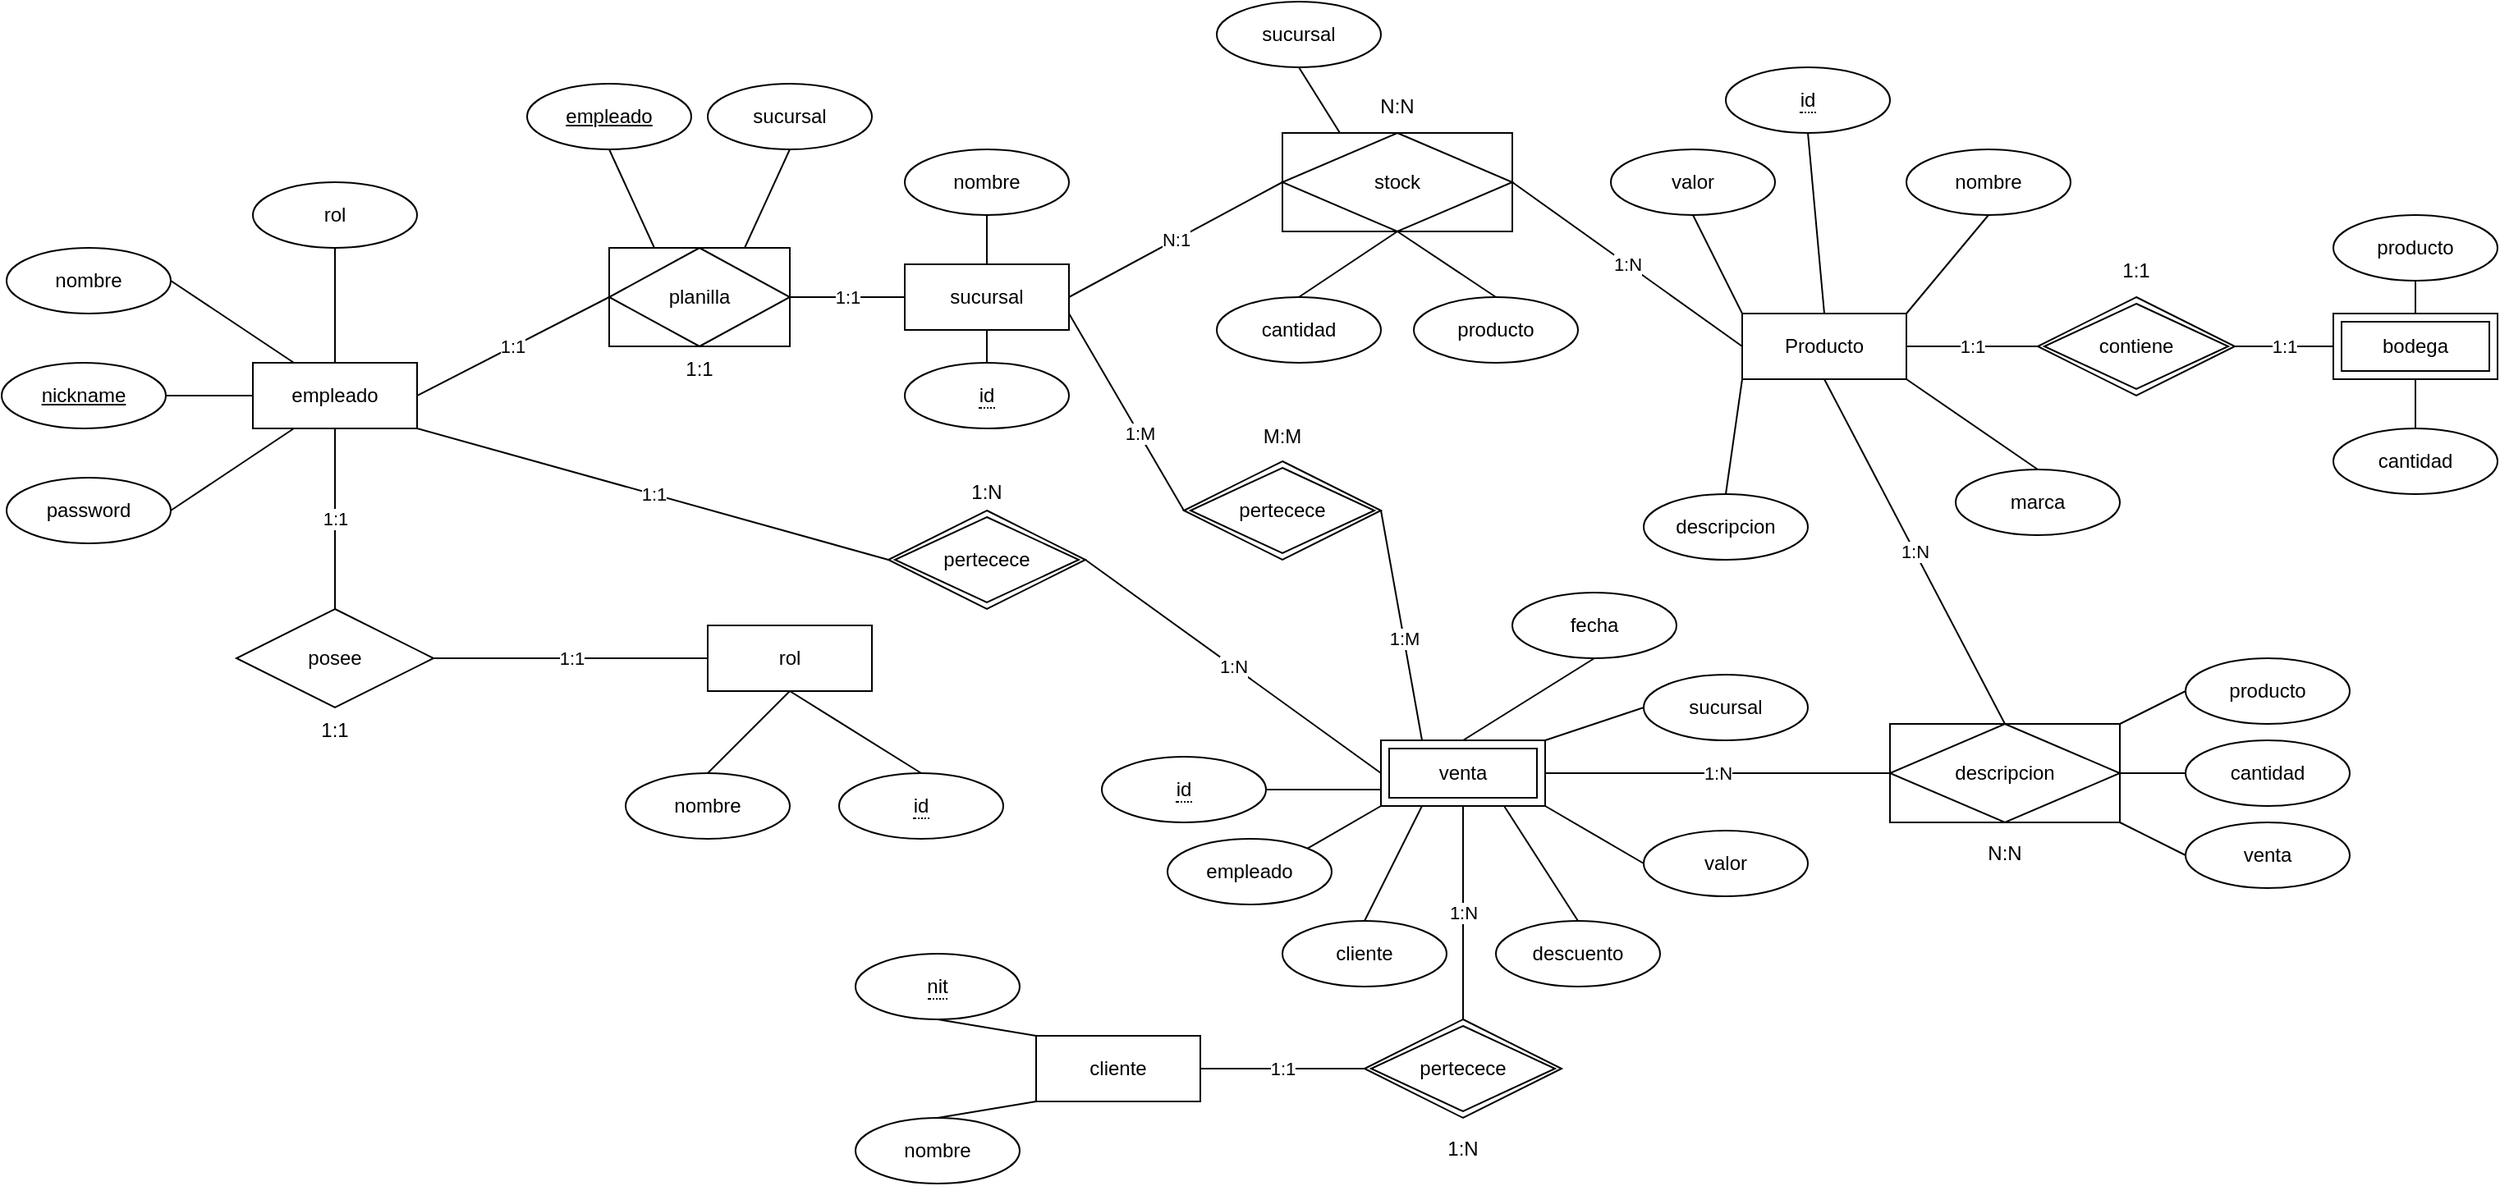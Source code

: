 <mxfile>
    <diagram name="Página-1" id="Fnqt6cFY-0z39e2Vpy3_">
        <mxGraphModel dx="2147" dy="1919" grid="1" gridSize="10" guides="1" tooltips="1" connect="1" arrows="1" fold="1" page="1" pageScale="1" pageWidth="827" pageHeight="1169" math="0" shadow="0">
            <root>
                <mxCell id="0"/>
                <mxCell id="1" parent="0"/>
                <mxCell id="k2nv1DuakvxcrRJSJLX4-17" value="N:1" style="edgeStyle=none;rounded=0;orthogonalLoop=1;jettySize=auto;html=1;exitX=1;exitY=0.5;exitDx=0;exitDy=0;entryX=0;entryY=0.5;entryDx=0;entryDy=0;endArrow=none;endFill=0;" parent="1" source="k2nv1DuakvxcrRJSJLX4-1" target="k2nv1DuakvxcrRJSJLX4-15" edge="1">
                    <mxGeometry relative="1" as="geometry"/>
                </mxCell>
                <mxCell id="diqf533qpP0sOaUMTr-r-8" style="rounded=0;orthogonalLoop=1;jettySize=auto;html=1;exitX=1;exitY=0.75;exitDx=0;exitDy=0;entryX=0;entryY=0.5;entryDx=0;entryDy=0;endArrow=none;endFill=0;" parent="1" source="k2nv1DuakvxcrRJSJLX4-1" edge="1">
                    <mxGeometry relative="1" as="geometry">
                        <mxPoint x="200" y="280" as="targetPoint"/>
                    </mxGeometry>
                </mxCell>
                <mxCell id="diqf533qpP0sOaUMTr-r-10" value="1:M" style="edgeLabel;html=1;align=center;verticalAlign=middle;resizable=0;points=[];" parent="diqf533qpP0sOaUMTr-r-8" connectable="0" vertex="1">
                    <mxGeometry x="0.21" relative="1" as="geometry">
                        <mxPoint as="offset"/>
                    </mxGeometry>
                </mxCell>
                <mxCell id="k2nv1DuakvxcrRJSJLX4-1" value="sucursal" style="whiteSpace=wrap;html=1;align=center;" parent="1" vertex="1">
                    <mxGeometry x="30" y="130" width="100" height="40" as="geometry"/>
                </mxCell>
                <mxCell id="k2nv1DuakvxcrRJSJLX4-5" style="edgeStyle=none;rounded=0;orthogonalLoop=1;jettySize=auto;html=1;exitX=0.5;exitY=0;exitDx=0;exitDy=0;entryX=0.5;entryY=1;entryDx=0;entryDy=0;endArrow=none;endFill=0;" parent="1" source="k2nv1DuakvxcrRJSJLX4-2" target="k2nv1DuakvxcrRJSJLX4-1" edge="1">
                    <mxGeometry relative="1" as="geometry"/>
                </mxCell>
                <mxCell id="k2nv1DuakvxcrRJSJLX4-2" value="&lt;span style=&quot;border-bottom: 1px dotted&quot;&gt;id&lt;/span&gt;" style="ellipse;whiteSpace=wrap;html=1;align=center;" parent="1" vertex="1">
                    <mxGeometry x="30" y="190" width="100" height="40" as="geometry"/>
                </mxCell>
                <mxCell id="k2nv1DuakvxcrRJSJLX4-4" style="rounded=0;orthogonalLoop=1;jettySize=auto;html=1;exitX=0.5;exitY=1;exitDx=0;exitDy=0;entryX=0.5;entryY=0;entryDx=0;entryDy=0;endArrow=none;endFill=0;" parent="1" source="k2nv1DuakvxcrRJSJLX4-3" target="k2nv1DuakvxcrRJSJLX4-1" edge="1">
                    <mxGeometry relative="1" as="geometry"/>
                </mxCell>
                <mxCell id="k2nv1DuakvxcrRJSJLX4-3" value="nombre" style="ellipse;whiteSpace=wrap;html=1;align=center;" parent="1" vertex="1">
                    <mxGeometry x="30" y="60" width="100" height="40" as="geometry"/>
                </mxCell>
                <mxCell id="k2nv1DuakvxcrRJSJLX4-10" style="edgeStyle=none;rounded=0;orthogonalLoop=1;jettySize=auto;html=1;exitX=1;exitY=0;exitDx=0;exitDy=0;entryX=0.5;entryY=1;entryDx=0;entryDy=0;endArrow=none;endFill=0;" parent="1" source="k2nv1DuakvxcrRJSJLX4-6" target="k2nv1DuakvxcrRJSJLX4-9" edge="1">
                    <mxGeometry relative="1" as="geometry"/>
                </mxCell>
                <mxCell id="k2nv1DuakvxcrRJSJLX4-12" style="edgeStyle=none;rounded=0;orthogonalLoop=1;jettySize=auto;html=1;exitX=1;exitY=1;exitDx=0;exitDy=0;entryX=0.5;entryY=0;entryDx=0;entryDy=0;endArrow=none;endFill=0;" parent="1" source="k2nv1DuakvxcrRJSJLX4-6" target="k2nv1DuakvxcrRJSJLX4-11" edge="1">
                    <mxGeometry relative="1" as="geometry"/>
                </mxCell>
                <mxCell id="k2nv1DuakvxcrRJSJLX4-14" style="edgeStyle=none;rounded=0;orthogonalLoop=1;jettySize=auto;html=1;exitX=0;exitY=0;exitDx=0;exitDy=0;endArrow=none;endFill=0;entryX=0.5;entryY=1;entryDx=0;entryDy=0;" parent="1" source="k2nv1DuakvxcrRJSJLX4-6" target="k2nv1DuakvxcrRJSJLX4-13" edge="1">
                    <mxGeometry relative="1" as="geometry"/>
                </mxCell>
                <mxCell id="k2nv1DuakvxcrRJSJLX4-31" value="1:1" style="edgeStyle=none;rounded=0;orthogonalLoop=1;jettySize=auto;html=1;exitX=1;exitY=0.5;exitDx=0;exitDy=0;entryX=0;entryY=0.5;entryDx=0;entryDy=0;endArrow=none;endFill=0;" parent="1" source="k2nv1DuakvxcrRJSJLX4-6" edge="1">
                    <mxGeometry relative="1" as="geometry">
                        <mxPoint x="720" y="180" as="targetPoint"/>
                    </mxGeometry>
                </mxCell>
                <mxCell id="k2nv1DuakvxcrRJSJLX4-73" value="1:N" style="edgeStyle=none;rounded=0;orthogonalLoop=1;jettySize=auto;html=1;exitX=0.5;exitY=1;exitDx=0;exitDy=0;entryX=0.5;entryY=0;entryDx=0;entryDy=0;endArrow=none;endFill=0;" parent="1" source="k2nv1DuakvxcrRJSJLX4-6" target="k2nv1DuakvxcrRJSJLX4-71" edge="1">
                    <mxGeometry relative="1" as="geometry"/>
                </mxCell>
                <mxCell id="k2nv1DuakvxcrRJSJLX4-6" value="Producto" style="whiteSpace=wrap;html=1;align=center;" parent="1" vertex="1">
                    <mxGeometry x="540" y="160" width="100" height="40" as="geometry"/>
                </mxCell>
                <mxCell id="k2nv1DuakvxcrRJSJLX4-8" style="edgeStyle=none;rounded=0;orthogonalLoop=1;jettySize=auto;html=1;exitX=0.5;exitY=1;exitDx=0;exitDy=0;entryX=0.5;entryY=0;entryDx=0;entryDy=0;endArrow=none;endFill=0;" parent="1" source="k2nv1DuakvxcrRJSJLX4-7" target="k2nv1DuakvxcrRJSJLX4-6" edge="1">
                    <mxGeometry relative="1" as="geometry"/>
                </mxCell>
                <mxCell id="k2nv1DuakvxcrRJSJLX4-7" value="&lt;span style=&quot;border-bottom: 1px dotted&quot;&gt;id&lt;/span&gt;" style="ellipse;whiteSpace=wrap;html=1;align=center;" parent="1" vertex="1">
                    <mxGeometry x="530" y="10" width="100" height="40" as="geometry"/>
                </mxCell>
                <mxCell id="k2nv1DuakvxcrRJSJLX4-9" value="nombre" style="ellipse;whiteSpace=wrap;html=1;align=center;" parent="1" vertex="1">
                    <mxGeometry x="640" y="60" width="100" height="40" as="geometry"/>
                </mxCell>
                <mxCell id="k2nv1DuakvxcrRJSJLX4-11" value="marca" style="ellipse;whiteSpace=wrap;html=1;align=center;" parent="1" vertex="1">
                    <mxGeometry x="670" y="255" width="100" height="40" as="geometry"/>
                </mxCell>
                <mxCell id="k2nv1DuakvxcrRJSJLX4-13" value="valor" style="ellipse;whiteSpace=wrap;html=1;align=center;" parent="1" vertex="1">
                    <mxGeometry x="460" y="60" width="100" height="40" as="geometry"/>
                </mxCell>
                <mxCell id="k2nv1DuakvxcrRJSJLX4-16" value="1:N" style="edgeStyle=none;rounded=0;orthogonalLoop=1;jettySize=auto;html=1;exitX=1;exitY=0.5;exitDx=0;exitDy=0;entryX=0;entryY=0.5;entryDx=0;entryDy=0;endArrow=none;endFill=0;" parent="1" source="k2nv1DuakvxcrRJSJLX4-15" target="k2nv1DuakvxcrRJSJLX4-6" edge="1">
                    <mxGeometry relative="1" as="geometry"/>
                </mxCell>
                <mxCell id="k2nv1DuakvxcrRJSJLX4-21" style="edgeStyle=none;rounded=0;orthogonalLoop=1;jettySize=auto;html=1;exitX=0.25;exitY=0;exitDx=0;exitDy=0;entryX=0.5;entryY=1;entryDx=0;entryDy=0;endArrow=none;endFill=0;" parent="1" source="k2nv1DuakvxcrRJSJLX4-15" target="k2nv1DuakvxcrRJSJLX4-18" edge="1">
                    <mxGeometry relative="1" as="geometry"/>
                </mxCell>
                <mxCell id="k2nv1DuakvxcrRJSJLX4-15" value="stock" style="shape=associativeEntity;whiteSpace=wrap;html=1;align=center;" parent="1" vertex="1">
                    <mxGeometry x="260" y="50" width="140" height="60" as="geometry"/>
                </mxCell>
                <mxCell id="k2nv1DuakvxcrRJSJLX4-18" value="sucursal" style="ellipse;whiteSpace=wrap;html=1;align=center;" parent="1" vertex="1">
                    <mxGeometry x="220" y="-30" width="100" height="40" as="geometry"/>
                </mxCell>
                <mxCell id="k2nv1DuakvxcrRJSJLX4-20" style="edgeStyle=none;rounded=0;orthogonalLoop=1;jettySize=auto;html=1;exitX=0.5;exitY=0;exitDx=0;exitDy=0;entryX=0.5;entryY=1;entryDx=0;entryDy=0;endArrow=none;endFill=0;" parent="1" source="k2nv1DuakvxcrRJSJLX4-19" target="k2nv1DuakvxcrRJSJLX4-15" edge="1">
                    <mxGeometry relative="1" as="geometry"/>
                </mxCell>
                <mxCell id="k2nv1DuakvxcrRJSJLX4-19" value="producto" style="ellipse;whiteSpace=wrap;html=1;align=center;" parent="1" vertex="1">
                    <mxGeometry x="340" y="150" width="100" height="40" as="geometry"/>
                </mxCell>
                <mxCell id="k2nv1DuakvxcrRJSJLX4-23" style="edgeStyle=none;rounded=0;orthogonalLoop=1;jettySize=auto;html=1;exitX=0.5;exitY=0;exitDx=0;exitDy=0;entryX=0.5;entryY=1;entryDx=0;entryDy=0;endArrow=none;endFill=0;" parent="1" source="k2nv1DuakvxcrRJSJLX4-22" target="k2nv1DuakvxcrRJSJLX4-15" edge="1">
                    <mxGeometry relative="1" as="geometry"/>
                </mxCell>
                <mxCell id="k2nv1DuakvxcrRJSJLX4-22" value="cantidad" style="ellipse;whiteSpace=wrap;html=1;align=center;" parent="1" vertex="1">
                    <mxGeometry x="220" y="150" width="100" height="40" as="geometry"/>
                </mxCell>
                <mxCell id="k2nv1DuakvxcrRJSJLX4-25" value="bodega" style="shape=ext;margin=3;double=1;whiteSpace=wrap;html=1;align=center;" parent="1" vertex="1">
                    <mxGeometry x="900" y="160" width="100" height="40" as="geometry"/>
                </mxCell>
                <mxCell id="k2nv1DuakvxcrRJSJLX4-28" style="edgeStyle=none;rounded=0;orthogonalLoop=1;jettySize=auto;html=1;exitX=0.5;exitY=1;exitDx=0;exitDy=0;entryX=0.5;entryY=0;entryDx=0;entryDy=0;endArrow=none;endFill=0;" parent="1" source="k2nv1DuakvxcrRJSJLX4-26" target="k2nv1DuakvxcrRJSJLX4-25" edge="1">
                    <mxGeometry relative="1" as="geometry"/>
                </mxCell>
                <mxCell id="k2nv1DuakvxcrRJSJLX4-26" value="producto" style="ellipse;whiteSpace=wrap;html=1;align=center;" parent="1" vertex="1">
                    <mxGeometry x="900" y="100" width="100" height="40" as="geometry"/>
                </mxCell>
                <mxCell id="k2nv1DuakvxcrRJSJLX4-29" style="edgeStyle=none;rounded=0;orthogonalLoop=1;jettySize=auto;html=1;exitX=0.5;exitY=0;exitDx=0;exitDy=0;entryX=0.5;entryY=1;entryDx=0;entryDy=0;endArrow=none;endFill=0;" parent="1" source="k2nv1DuakvxcrRJSJLX4-27" target="k2nv1DuakvxcrRJSJLX4-25" edge="1">
                    <mxGeometry relative="1" as="geometry"/>
                </mxCell>
                <mxCell id="k2nv1DuakvxcrRJSJLX4-27" value="cantidad" style="ellipse;whiteSpace=wrap;html=1;align=center;" parent="1" vertex="1">
                    <mxGeometry x="900" y="230" width="100" height="40" as="geometry"/>
                </mxCell>
                <mxCell id="k2nv1DuakvxcrRJSJLX4-32" value="1:1" style="edgeStyle=none;rounded=0;orthogonalLoop=1;jettySize=auto;html=1;exitX=1;exitY=0.5;exitDx=0;exitDy=0;entryX=0;entryY=0.5;entryDx=0;entryDy=0;endArrow=none;endFill=0;" parent="1" target="k2nv1DuakvxcrRJSJLX4-25" edge="1">
                    <mxGeometry relative="1" as="geometry">
                        <mxPoint x="840" y="180" as="sourcePoint"/>
                    </mxGeometry>
                </mxCell>
                <mxCell id="k2nv1DuakvxcrRJSJLX4-37" style="edgeStyle=none;rounded=0;orthogonalLoop=1;jettySize=auto;html=1;exitX=0;exitY=1;exitDx=0;exitDy=0;entryX=0.5;entryY=0;entryDx=0;entryDy=0;endArrow=none;endFill=0;" parent="1" source="k2nv1DuakvxcrRJSJLX4-33" target="k2nv1DuakvxcrRJSJLX4-36" edge="1">
                    <mxGeometry relative="1" as="geometry"/>
                </mxCell>
                <mxCell id="k2nv1DuakvxcrRJSJLX4-77" value="1:1" style="edgeStyle=none;rounded=0;orthogonalLoop=1;jettySize=auto;html=1;exitX=1;exitY=0.5;exitDx=0;exitDy=0;entryX=0;entryY=0.5;entryDx=0;entryDy=0;endArrow=none;endFill=0;" parent="1" source="k2nv1DuakvxcrRJSJLX4-33" edge="1">
                    <mxGeometry relative="1" as="geometry">
                        <mxPoint x="310" y="620" as="targetPoint"/>
                    </mxGeometry>
                </mxCell>
                <mxCell id="k2nv1DuakvxcrRJSJLX4-33" value="cliente" style="whiteSpace=wrap;html=1;align=center;" parent="1" vertex="1">
                    <mxGeometry x="110" y="600" width="100" height="40" as="geometry"/>
                </mxCell>
                <mxCell id="k2nv1DuakvxcrRJSJLX4-35" style="edgeStyle=none;rounded=0;orthogonalLoop=1;jettySize=auto;html=1;exitX=0.5;exitY=1;exitDx=0;exitDy=0;entryX=0;entryY=0;entryDx=0;entryDy=0;endArrow=none;endFill=0;" parent="1" source="k2nv1DuakvxcrRJSJLX4-34" target="k2nv1DuakvxcrRJSJLX4-33" edge="1">
                    <mxGeometry relative="1" as="geometry"/>
                </mxCell>
                <mxCell id="k2nv1DuakvxcrRJSJLX4-34" value="&lt;span style=&quot;border-bottom: 1px dotted&quot;&gt;nit&lt;/span&gt;" style="ellipse;whiteSpace=wrap;html=1;align=center;" parent="1" vertex="1">
                    <mxGeometry y="550" width="100" height="40" as="geometry"/>
                </mxCell>
                <mxCell id="k2nv1DuakvxcrRJSJLX4-36" value="nombre" style="ellipse;whiteSpace=wrap;html=1;align=center;" parent="1" vertex="1">
                    <mxGeometry y="650" width="100" height="40" as="geometry"/>
                </mxCell>
                <mxCell id="k2nv1DuakvxcrRJSJLX4-46" value="1:1" style="edgeStyle=none;rounded=0;orthogonalLoop=1;jettySize=auto;html=1;exitX=1;exitY=0.5;exitDx=0;exitDy=0;entryX=0;entryY=0.5;entryDx=0;entryDy=0;endArrow=none;endFill=0;" parent="1" source="k2nv1DuakvxcrRJSJLX4-38" target="k2nv1DuakvxcrRJSJLX4-109" edge="1">
                    <mxGeometry relative="1" as="geometry">
                        <mxPoint x="-90" y="210" as="targetPoint"/>
                    </mxGeometry>
                </mxCell>
                <mxCell id="k2nv1DuakvxcrRJSJLX4-50" value="1:1" style="edgeStyle=none;rounded=0;orthogonalLoop=1;jettySize=auto;html=1;exitX=0.5;exitY=1;exitDx=0;exitDy=0;entryX=0.5;entryY=0;entryDx=0;entryDy=0;endArrow=none;endFill=0;" parent="1" source="k2nv1DuakvxcrRJSJLX4-38" target="k2nv1DuakvxcrRJSJLX4-49" edge="1">
                    <mxGeometry relative="1" as="geometry"/>
                </mxCell>
                <mxCell id="k2nv1DuakvxcrRJSJLX4-53" style="edgeStyle=none;rounded=0;orthogonalLoop=1;jettySize=auto;html=1;exitX=0.5;exitY=0;exitDx=0;exitDy=0;entryX=0.5;entryY=1;entryDx=0;entryDy=0;endArrow=none;endFill=0;" parent="1" source="k2nv1DuakvxcrRJSJLX4-38" target="k2nv1DuakvxcrRJSJLX4-52" edge="1">
                    <mxGeometry relative="1" as="geometry"/>
                </mxCell>
                <mxCell id="k2nv1DuakvxcrRJSJLX4-69" value="1:1" style="edgeStyle=none;rounded=0;orthogonalLoop=1;jettySize=auto;html=1;exitX=1;exitY=1;exitDx=0;exitDy=0;entryX=0;entryY=0.5;entryDx=0;entryDy=0;endArrow=none;endFill=0;" parent="1" source="k2nv1DuakvxcrRJSJLX4-38" edge="1">
                    <mxGeometry relative="1" as="geometry">
                        <mxPoint x="20" y="310" as="targetPoint"/>
                    </mxGeometry>
                </mxCell>
                <mxCell id="k2nv1DuakvxcrRJSJLX4-38" value="empleado" style="whiteSpace=wrap;html=1;align=center;" parent="1" vertex="1">
                    <mxGeometry x="-367" y="190" width="100" height="40" as="geometry"/>
                </mxCell>
                <mxCell id="k2nv1DuakvxcrRJSJLX4-47" value="1:1" style="edgeStyle=none;rounded=0;orthogonalLoop=1;jettySize=auto;html=1;exitX=1;exitY=0.5;exitDx=0;exitDy=0;endArrow=none;endFill=0;" parent="1" source="k2nv1DuakvxcrRJSJLX4-109" target="k2nv1DuakvxcrRJSJLX4-1" edge="1">
                    <mxGeometry relative="1" as="geometry">
                        <mxPoint x="30" y="210" as="sourcePoint"/>
                    </mxGeometry>
                </mxCell>
                <mxCell id="k2nv1DuakvxcrRJSJLX4-41" style="edgeStyle=none;rounded=0;orthogonalLoop=1;jettySize=auto;html=1;exitX=1;exitY=0.5;exitDx=0;exitDy=0;entryX=0.25;entryY=0;entryDx=0;entryDy=0;endArrow=none;endFill=0;" parent="1" source="k2nv1DuakvxcrRJSJLX4-40" target="k2nv1DuakvxcrRJSJLX4-38" edge="1">
                    <mxGeometry relative="1" as="geometry"/>
                </mxCell>
                <mxCell id="k2nv1DuakvxcrRJSJLX4-40" value="nombre" style="ellipse;whiteSpace=wrap;html=1;align=center;" parent="1" vertex="1">
                    <mxGeometry x="-517" y="120" width="100" height="40" as="geometry"/>
                </mxCell>
                <mxCell id="k2nv1DuakvxcrRJSJLX4-43" style="edgeStyle=none;rounded=0;orthogonalLoop=1;jettySize=auto;html=1;exitX=1;exitY=0.5;exitDx=0;exitDy=0;entryX=0;entryY=0.5;entryDx=0;entryDy=0;endArrow=none;endFill=0;" parent="1" source="k2nv1DuakvxcrRJSJLX4-42" target="k2nv1DuakvxcrRJSJLX4-38" edge="1">
                    <mxGeometry relative="1" as="geometry"/>
                </mxCell>
                <mxCell id="k2nv1DuakvxcrRJSJLX4-42" value="nickname" style="ellipse;whiteSpace=wrap;html=1;align=center;fontStyle=4;" parent="1" vertex="1">
                    <mxGeometry x="-520" y="190" width="100" height="40" as="geometry"/>
                </mxCell>
                <mxCell id="k2nv1DuakvxcrRJSJLX4-48" value="rol" style="whiteSpace=wrap;html=1;align=center;" parent="1" vertex="1">
                    <mxGeometry x="-90" y="350" width="100" height="40" as="geometry"/>
                </mxCell>
                <mxCell id="k2nv1DuakvxcrRJSJLX4-51" value="1:1" style="edgeStyle=none;rounded=0;orthogonalLoop=1;jettySize=auto;html=1;exitX=1;exitY=0.5;exitDx=0;exitDy=0;entryX=0;entryY=0.5;entryDx=0;entryDy=0;endArrow=none;endFill=0;" parent="1" source="k2nv1DuakvxcrRJSJLX4-49" target="k2nv1DuakvxcrRJSJLX4-48" edge="1">
                    <mxGeometry relative="1" as="geometry"/>
                </mxCell>
                <mxCell id="k2nv1DuakvxcrRJSJLX4-49" value="posee" style="shape=rhombus;perimeter=rhombusPerimeter;whiteSpace=wrap;html=1;align=center;" parent="1" vertex="1">
                    <mxGeometry x="-377" y="340" width="120" height="60" as="geometry"/>
                </mxCell>
                <mxCell id="k2nv1DuakvxcrRJSJLX4-52" value="rol" style="ellipse;whiteSpace=wrap;html=1;align=center;" parent="1" vertex="1">
                    <mxGeometry x="-367" y="80" width="100" height="40" as="geometry"/>
                </mxCell>
                <mxCell id="k2nv1DuakvxcrRJSJLX4-56" style="edgeStyle=none;rounded=0;orthogonalLoop=1;jettySize=auto;html=1;exitX=0.5;exitY=0;exitDx=0;exitDy=0;entryX=0.5;entryY=1;entryDx=0;entryDy=0;endArrow=none;endFill=0;" parent="1" source="k2nv1DuakvxcrRJSJLX4-54" target="k2nv1DuakvxcrRJSJLX4-48" edge="1">
                    <mxGeometry relative="1" as="geometry"/>
                </mxCell>
                <mxCell id="k2nv1DuakvxcrRJSJLX4-54" value="nombre" style="ellipse;whiteSpace=wrap;html=1;align=center;" parent="1" vertex="1">
                    <mxGeometry x="-140" y="440" width="100" height="40" as="geometry"/>
                </mxCell>
                <mxCell id="k2nv1DuakvxcrRJSJLX4-57" style="edgeStyle=none;rounded=0;orthogonalLoop=1;jettySize=auto;html=1;exitX=0.5;exitY=0;exitDx=0;exitDy=0;entryX=0.5;entryY=1;entryDx=0;entryDy=0;endArrow=none;endFill=0;" parent="1" source="k2nv1DuakvxcrRJSJLX4-55" target="k2nv1DuakvxcrRJSJLX4-48" edge="1">
                    <mxGeometry relative="1" as="geometry"/>
                </mxCell>
                <mxCell id="k2nv1DuakvxcrRJSJLX4-55" value="&lt;span style=&quot;border-bottom: 1px dotted&quot;&gt;id&lt;/span&gt;" style="ellipse;whiteSpace=wrap;html=1;align=center;" parent="1" vertex="1">
                    <mxGeometry x="-10" y="440" width="100" height="40" as="geometry"/>
                </mxCell>
                <mxCell id="k2nv1DuakvxcrRJSJLX4-63" style="edgeStyle=none;rounded=0;orthogonalLoop=1;jettySize=auto;html=1;exitX=0;exitY=0.75;exitDx=0;exitDy=0;entryX=1;entryY=0.5;entryDx=0;entryDy=0;endArrow=none;endFill=0;" parent="1" target="k2nv1DuakvxcrRJSJLX4-62" edge="1">
                    <mxGeometry relative="1" as="geometry">
                        <mxPoint x="320" y="450" as="sourcePoint"/>
                    </mxGeometry>
                </mxCell>
                <mxCell id="k2nv1DuakvxcrRJSJLX4-65" style="edgeStyle=none;rounded=0;orthogonalLoop=1;jettySize=auto;html=1;exitX=0;exitY=1;exitDx=0;exitDy=0;entryX=1;entryY=0;entryDx=0;entryDy=0;endArrow=none;endFill=0;" parent="1" target="k2nv1DuakvxcrRJSJLX4-64" edge="1">
                    <mxGeometry relative="1" as="geometry">
                        <mxPoint x="320" y="460" as="sourcePoint"/>
                    </mxGeometry>
                </mxCell>
                <mxCell id="k2nv1DuakvxcrRJSJLX4-67" style="edgeStyle=none;rounded=0;orthogonalLoop=1;jettySize=auto;html=1;exitX=0.75;exitY=1;exitDx=0;exitDy=0;entryX=0.5;entryY=0;entryDx=0;entryDy=0;endArrow=none;endFill=0;" parent="1" target="k2nv1DuakvxcrRJSJLX4-66" edge="1">
                    <mxGeometry relative="1" as="geometry">
                        <mxPoint x="395" y="460" as="sourcePoint"/>
                    </mxGeometry>
                </mxCell>
                <mxCell id="k2nv1DuakvxcrRJSJLX4-72" value="1:N" style="edgeStyle=none;rounded=0;orthogonalLoop=1;jettySize=auto;html=1;exitX=1;exitY=0.5;exitDx=0;exitDy=0;entryX=0;entryY=0.5;entryDx=0;entryDy=0;endArrow=none;endFill=0;" parent="1" target="k2nv1DuakvxcrRJSJLX4-71" edge="1">
                    <mxGeometry relative="1" as="geometry">
                        <mxPoint x="420" y="440" as="sourcePoint"/>
                    </mxGeometry>
                </mxCell>
                <mxCell id="k2nv1DuakvxcrRJSJLX4-76" value="1:N" style="edgeStyle=none;rounded=0;orthogonalLoop=1;jettySize=auto;html=1;exitX=0.5;exitY=1;exitDx=0;exitDy=0;entryX=0.5;entryY=0;entryDx=0;entryDy=0;endArrow=none;endFill=0;" parent="1" edge="1">
                    <mxGeometry relative="1" as="geometry">
                        <mxPoint x="370" y="460" as="sourcePoint"/>
                        <mxPoint x="370" y="590" as="targetPoint"/>
                    </mxGeometry>
                </mxCell>
                <mxCell id="diqf533qpP0sOaUMTr-r-4" style="rounded=0;orthogonalLoop=1;jettySize=auto;html=1;exitX=1;exitY=0;exitDx=0;exitDy=0;entryX=0;entryY=0.5;entryDx=0;entryDy=0;endArrow=none;endFill=0;" parent="1" target="diqf533qpP0sOaUMTr-r-1" edge="1">
                    <mxGeometry relative="1" as="geometry">
                        <mxPoint x="420" y="420" as="sourcePoint"/>
                    </mxGeometry>
                </mxCell>
                <mxCell id="diqf533qpP0sOaUMTr-r-6" style="rounded=0;orthogonalLoop=1;jettySize=auto;html=1;exitX=1;exitY=1;exitDx=0;exitDy=0;entryX=0;entryY=0.5;entryDx=0;entryDy=0;endArrow=none;endFill=0;" parent="1" target="diqf533qpP0sOaUMTr-r-5" edge="1">
                    <mxGeometry relative="1" as="geometry">
                        <mxPoint x="420" y="460" as="sourcePoint"/>
                    </mxGeometry>
                </mxCell>
                <mxCell id="k2nv1DuakvxcrRJSJLX4-62" value="&lt;span style=&quot;border-bottom: 1px dotted&quot;&gt;id&lt;br&gt;&lt;/span&gt;" style="ellipse;whiteSpace=wrap;html=1;align=center;" parent="1" vertex="1">
                    <mxGeometry x="150" y="430" width="100" height="40" as="geometry"/>
                </mxCell>
                <mxCell id="k2nv1DuakvxcrRJSJLX4-64" value="empleado" style="ellipse;whiteSpace=wrap;html=1;align=center;" parent="1" vertex="1">
                    <mxGeometry x="190" y="480" width="100" height="40" as="geometry"/>
                </mxCell>
                <mxCell id="k2nv1DuakvxcrRJSJLX4-66" value="descuento" style="ellipse;whiteSpace=wrap;html=1;align=center;" parent="1" vertex="1">
                    <mxGeometry x="390" y="530" width="100" height="40" as="geometry"/>
                </mxCell>
                <mxCell id="k2nv1DuakvxcrRJSJLX4-70" value="1:N" style="edgeStyle=none;rounded=0;orthogonalLoop=1;jettySize=auto;html=1;exitX=1;exitY=0.5;exitDx=0;exitDy=0;entryX=0;entryY=0.5;entryDx=0;entryDy=0;endArrow=none;endFill=0;" parent="1" edge="1">
                    <mxGeometry relative="1" as="geometry">
                        <mxPoint x="140" y="310" as="sourcePoint"/>
                        <mxPoint x="320" y="440" as="targetPoint"/>
                    </mxGeometry>
                </mxCell>
                <mxCell id="k2nv1DuakvxcrRJSJLX4-81" style="edgeStyle=none;rounded=0;orthogonalLoop=1;jettySize=auto;html=1;exitX=1;exitY=0;exitDx=0;exitDy=0;entryX=0;entryY=0.5;entryDx=0;entryDy=0;endArrow=none;endFill=0;" parent="1" source="k2nv1DuakvxcrRJSJLX4-71" target="k2nv1DuakvxcrRJSJLX4-79" edge="1">
                    <mxGeometry relative="1" as="geometry"/>
                </mxCell>
                <mxCell id="k2nv1DuakvxcrRJSJLX4-85" style="edgeStyle=none;rounded=0;orthogonalLoop=1;jettySize=auto;html=1;exitX=1;exitY=1;exitDx=0;exitDy=0;entryX=0;entryY=0.5;entryDx=0;entryDy=0;endArrow=none;endFill=0;" parent="1" source="k2nv1DuakvxcrRJSJLX4-71" target="k2nv1DuakvxcrRJSJLX4-84" edge="1">
                    <mxGeometry relative="1" as="geometry"/>
                </mxCell>
                <mxCell id="k2nv1DuakvxcrRJSJLX4-71" value="descripcion" style="shape=associativeEntity;whiteSpace=wrap;html=1;align=center;" parent="1" vertex="1">
                    <mxGeometry x="630" y="410" width="140" height="60" as="geometry"/>
                </mxCell>
                <mxCell id="k2nv1DuakvxcrRJSJLX4-79" value="producto" style="ellipse;whiteSpace=wrap;html=1;align=center;" parent="1" vertex="1">
                    <mxGeometry x="810" y="370" width="100" height="40" as="geometry"/>
                </mxCell>
                <mxCell id="k2nv1DuakvxcrRJSJLX4-82" style="edgeStyle=none;rounded=0;orthogonalLoop=1;jettySize=auto;html=1;exitX=0;exitY=0.5;exitDx=0;exitDy=0;entryX=1;entryY=0.5;entryDx=0;entryDy=0;endArrow=none;endFill=0;" parent="1" source="k2nv1DuakvxcrRJSJLX4-80" target="k2nv1DuakvxcrRJSJLX4-71" edge="1">
                    <mxGeometry relative="1" as="geometry"/>
                </mxCell>
                <mxCell id="k2nv1DuakvxcrRJSJLX4-80" value="cantidad" style="ellipse;whiteSpace=wrap;html=1;align=center;" parent="1" vertex="1">
                    <mxGeometry x="810" y="420" width="100" height="40" as="geometry"/>
                </mxCell>
                <mxCell id="k2nv1DuakvxcrRJSJLX4-84" value="venta" style="ellipse;whiteSpace=wrap;html=1;align=center;" parent="1" vertex="1">
                    <mxGeometry x="810" y="470" width="100" height="40" as="geometry"/>
                </mxCell>
                <mxCell id="k2nv1DuakvxcrRJSJLX4-92" style="edgeStyle=none;rounded=0;orthogonalLoop=1;jettySize=auto;html=1;exitX=0.5;exitY=0;exitDx=0;exitDy=0;entryX=0;entryY=1;entryDx=0;entryDy=0;endArrow=none;endFill=0;" parent="1" source="k2nv1DuakvxcrRJSJLX4-90" target="k2nv1DuakvxcrRJSJLX4-6" edge="1">
                    <mxGeometry relative="1" as="geometry"/>
                </mxCell>
                <mxCell id="k2nv1DuakvxcrRJSJLX4-90" value="descripcion" style="ellipse;whiteSpace=wrap;html=1;align=center;" parent="1" vertex="1">
                    <mxGeometry x="480" y="270" width="100" height="40" as="geometry"/>
                </mxCell>
                <mxCell id="k2nv1DuakvxcrRJSJLX4-93" value="1:1" style="text;strokeColor=none;fillColor=none;spacingLeft=4;spacingRight=4;overflow=hidden;rotatable=0;points=[[0,0.5],[1,0.5]];portConstraint=eastwest;fontSize=12;align=center;" parent="1" vertex="1">
                    <mxGeometry x="-115" y="180" width="40" height="30" as="geometry"/>
                </mxCell>
                <mxCell id="k2nv1DuakvxcrRJSJLX4-94" value="1:1" style="text;strokeColor=none;fillColor=none;spacingLeft=4;spacingRight=4;overflow=hidden;rotatable=0;points=[[0,0.5],[1,0.5]];portConstraint=eastwest;fontSize=12;align=center;" parent="1" vertex="1">
                    <mxGeometry x="-337" y="400" width="40" height="30" as="geometry"/>
                </mxCell>
                <mxCell id="k2nv1DuakvxcrRJSJLX4-97" value="1:N" style="text;strokeColor=none;fillColor=none;spacingLeft=4;spacingRight=4;overflow=hidden;rotatable=0;points=[[0,0.5],[1,0.5]];portConstraint=eastwest;fontSize=12;align=center;" parent="1" vertex="1">
                    <mxGeometry x="350" y="655" width="40" height="30" as="geometry"/>
                </mxCell>
                <mxCell id="k2nv1DuakvxcrRJSJLX4-98" value="N:N" style="text;strokeColor=none;fillColor=none;spacingLeft=4;spacingRight=4;overflow=hidden;rotatable=0;points=[[0,0.5],[1,0.5]];portConstraint=eastwest;fontSize=12;align=center;" parent="1" vertex="1">
                    <mxGeometry x="680" y="475" width="40" height="30" as="geometry"/>
                </mxCell>
                <mxCell id="k2nv1DuakvxcrRJSJLX4-99" value="1:1" style="text;strokeColor=none;fillColor=none;spacingLeft=4;spacingRight=4;overflow=hidden;rotatable=0;points=[[0,0.5],[1,0.5]];portConstraint=eastwest;fontSize=12;align=center;" parent="1" vertex="1">
                    <mxGeometry x="765" y="120" width="30" height="60" as="geometry"/>
                </mxCell>
                <mxCell id="k2nv1DuakvxcrRJSJLX4-100" value="1:N" style="text;strokeColor=none;fillColor=none;spacingLeft=4;spacingRight=4;overflow=hidden;rotatable=0;points=[[0,0.5],[1,0.5]];portConstraint=eastwest;fontSize=12;align=center;" parent="1" vertex="1">
                    <mxGeometry x="60" y="255" width="40" height="30" as="geometry"/>
                </mxCell>
                <mxCell id="k2nv1DuakvxcrRJSJLX4-101" value="N:N" style="text;strokeColor=none;fillColor=none;spacingLeft=4;spacingRight=4;overflow=hidden;rotatable=0;points=[[0,0.5],[1,0.5]];portConstraint=eastwest;fontSize=12;align=center;" parent="1" vertex="1">
                    <mxGeometry x="310" y="20" width="40" height="30" as="geometry"/>
                </mxCell>
                <mxCell id="k2nv1DuakvxcrRJSJLX4-104" style="edgeStyle=none;rounded=0;orthogonalLoop=1;jettySize=auto;html=1;exitX=1;exitY=0.5;exitDx=0;exitDy=0;entryX=0.25;entryY=1;entryDx=0;entryDy=0;endArrow=none;endFill=0;" parent="1" source="k2nv1DuakvxcrRJSJLX4-103" target="k2nv1DuakvxcrRJSJLX4-38" edge="1">
                    <mxGeometry relative="1" as="geometry"/>
                </mxCell>
                <mxCell id="k2nv1DuakvxcrRJSJLX4-103" value="password" style="ellipse;whiteSpace=wrap;html=1;align=center;" parent="1" vertex="1">
                    <mxGeometry x="-517" y="260" width="100" height="40" as="geometry"/>
                </mxCell>
                <mxCell id="k2nv1DuakvxcrRJSJLX4-106" style="edgeStyle=none;rounded=0;orthogonalLoop=1;jettySize=auto;html=1;exitX=0.5;exitY=1;exitDx=0;exitDy=0;entryX=0.5;entryY=0;entryDx=0;entryDy=0;endArrow=none;endFill=0;" parent="1" source="k2nv1DuakvxcrRJSJLX4-105" edge="1">
                    <mxGeometry relative="1" as="geometry">
                        <mxPoint x="370" y="420" as="targetPoint"/>
                    </mxGeometry>
                </mxCell>
                <mxCell id="k2nv1DuakvxcrRJSJLX4-105" value="fecha" style="ellipse;whiteSpace=wrap;html=1;align=center;" parent="1" vertex="1">
                    <mxGeometry x="400" y="330" width="100" height="40" as="geometry"/>
                </mxCell>
                <mxCell id="k2nv1DuakvxcrRJSJLX4-108" style="edgeStyle=none;rounded=0;orthogonalLoop=1;jettySize=auto;html=1;exitX=0.5;exitY=0;exitDx=0;exitDy=0;entryX=0.25;entryY=1;entryDx=0;entryDy=0;endArrow=none;endFill=0;" parent="1" source="k2nv1DuakvxcrRJSJLX4-107" edge="1">
                    <mxGeometry relative="1" as="geometry">
                        <mxPoint x="345" y="460" as="targetPoint"/>
                    </mxGeometry>
                </mxCell>
                <mxCell id="k2nv1DuakvxcrRJSJLX4-107" value="cliente" style="ellipse;whiteSpace=wrap;html=1;align=center;" parent="1" vertex="1">
                    <mxGeometry x="260" y="530" width="100" height="40" as="geometry"/>
                </mxCell>
                <mxCell id="k2nv1DuakvxcrRJSJLX4-115" style="edgeStyle=none;rounded=0;orthogonalLoop=1;jettySize=auto;html=1;exitX=0.75;exitY=0;exitDx=0;exitDy=0;entryX=0.5;entryY=1;entryDx=0;entryDy=0;endArrow=none;endFill=0;" parent="1" source="k2nv1DuakvxcrRJSJLX4-109" target="k2nv1DuakvxcrRJSJLX4-114" edge="1">
                    <mxGeometry relative="1" as="geometry"/>
                </mxCell>
                <mxCell id="k2nv1DuakvxcrRJSJLX4-109" value="planilla" style="shape=associativeEntity;whiteSpace=wrap;html=1;align=center;" parent="1" vertex="1">
                    <mxGeometry x="-150" y="120" width="110" height="60" as="geometry"/>
                </mxCell>
                <mxCell id="k2nv1DuakvxcrRJSJLX4-113" style="edgeStyle=none;rounded=0;orthogonalLoop=1;jettySize=auto;html=1;exitX=0.5;exitY=1;exitDx=0;exitDy=0;entryX=0.25;entryY=0;entryDx=0;entryDy=0;endArrow=none;endFill=0;" parent="1" source="k2nv1DuakvxcrRJSJLX4-112" target="k2nv1DuakvxcrRJSJLX4-109" edge="1">
                    <mxGeometry relative="1" as="geometry"/>
                </mxCell>
                <mxCell id="k2nv1DuakvxcrRJSJLX4-112" value="&lt;u&gt;empleado&lt;/u&gt;" style="ellipse;whiteSpace=wrap;html=1;align=center;" parent="1" vertex="1">
                    <mxGeometry x="-200" y="20" width="100" height="40" as="geometry"/>
                </mxCell>
                <mxCell id="k2nv1DuakvxcrRJSJLX4-114" value="sucursal" style="ellipse;whiteSpace=wrap;html=1;align=center;" parent="1" vertex="1">
                    <mxGeometry x="-90" y="20" width="100" height="40" as="geometry"/>
                </mxCell>
                <mxCell id="diqf533qpP0sOaUMTr-r-1" value="sucursal" style="ellipse;whiteSpace=wrap;html=1;align=center;" parent="1" vertex="1">
                    <mxGeometry x="480" y="380" width="100" height="40" as="geometry"/>
                </mxCell>
                <mxCell id="diqf533qpP0sOaUMTr-r-5" value="valor" style="ellipse;whiteSpace=wrap;html=1;align=center;" parent="1" vertex="1">
                    <mxGeometry x="480" y="475" width="100" height="40" as="geometry"/>
                </mxCell>
                <mxCell id="diqf533qpP0sOaUMTr-r-9" style="rounded=0;orthogonalLoop=1;jettySize=auto;html=1;exitX=1;exitY=0.5;exitDx=0;exitDy=0;entryX=0.25;entryY=0;entryDx=0;entryDy=0;endArrow=none;endFill=0;" parent="1" edge="1">
                    <mxGeometry relative="1" as="geometry">
                        <mxPoint x="320" y="280" as="sourcePoint"/>
                        <mxPoint x="345" y="420" as="targetPoint"/>
                    </mxGeometry>
                </mxCell>
                <mxCell id="diqf533qpP0sOaUMTr-r-11" value="1:M" style="edgeLabel;html=1;align=center;verticalAlign=middle;resizable=0;points=[];" parent="diqf533qpP0sOaUMTr-r-9" connectable="0" vertex="1">
                    <mxGeometry x="0.107" relative="1" as="geometry">
                        <mxPoint as="offset"/>
                    </mxGeometry>
                </mxCell>
                <mxCell id="diqf533qpP0sOaUMTr-r-12" value="M:M" style="text;html=1;strokeColor=none;fillColor=none;align=center;verticalAlign=middle;whiteSpace=wrap;rounded=0;" parent="1" vertex="1">
                    <mxGeometry x="230" y="220" width="60" height="30" as="geometry"/>
                </mxCell>
                <mxCell id="2" value="venta" style="shape=ext;margin=3;double=1;whiteSpace=wrap;html=1;align=center;" vertex="1" parent="1">
                    <mxGeometry x="320" y="420" width="100" height="40" as="geometry"/>
                </mxCell>
                <mxCell id="3" value="pertecece" style="shape=rhombus;double=1;perimeter=rhombusPerimeter;whiteSpace=wrap;html=1;align=center;" vertex="1" parent="1">
                    <mxGeometry x="200" y="250" width="120" height="60" as="geometry"/>
                </mxCell>
                <mxCell id="4" value="contiene" style="shape=rhombus;double=1;perimeter=rhombusPerimeter;whiteSpace=wrap;html=1;align=center;" vertex="1" parent="1">
                    <mxGeometry x="720" y="150" width="120" height="60" as="geometry"/>
                </mxCell>
                <mxCell id="5" value="pertecece" style="shape=rhombus;double=1;perimeter=rhombusPerimeter;whiteSpace=wrap;html=1;align=center;" vertex="1" parent="1">
                    <mxGeometry x="310" y="590" width="120" height="60" as="geometry"/>
                </mxCell>
                <mxCell id="6" value="pertecece" style="shape=rhombus;double=1;perimeter=rhombusPerimeter;whiteSpace=wrap;html=1;align=center;" vertex="1" parent="1">
                    <mxGeometry x="20" y="280" width="120" height="60" as="geometry"/>
                </mxCell>
            </root>
        </mxGraphModel>
    </diagram>
</mxfile>